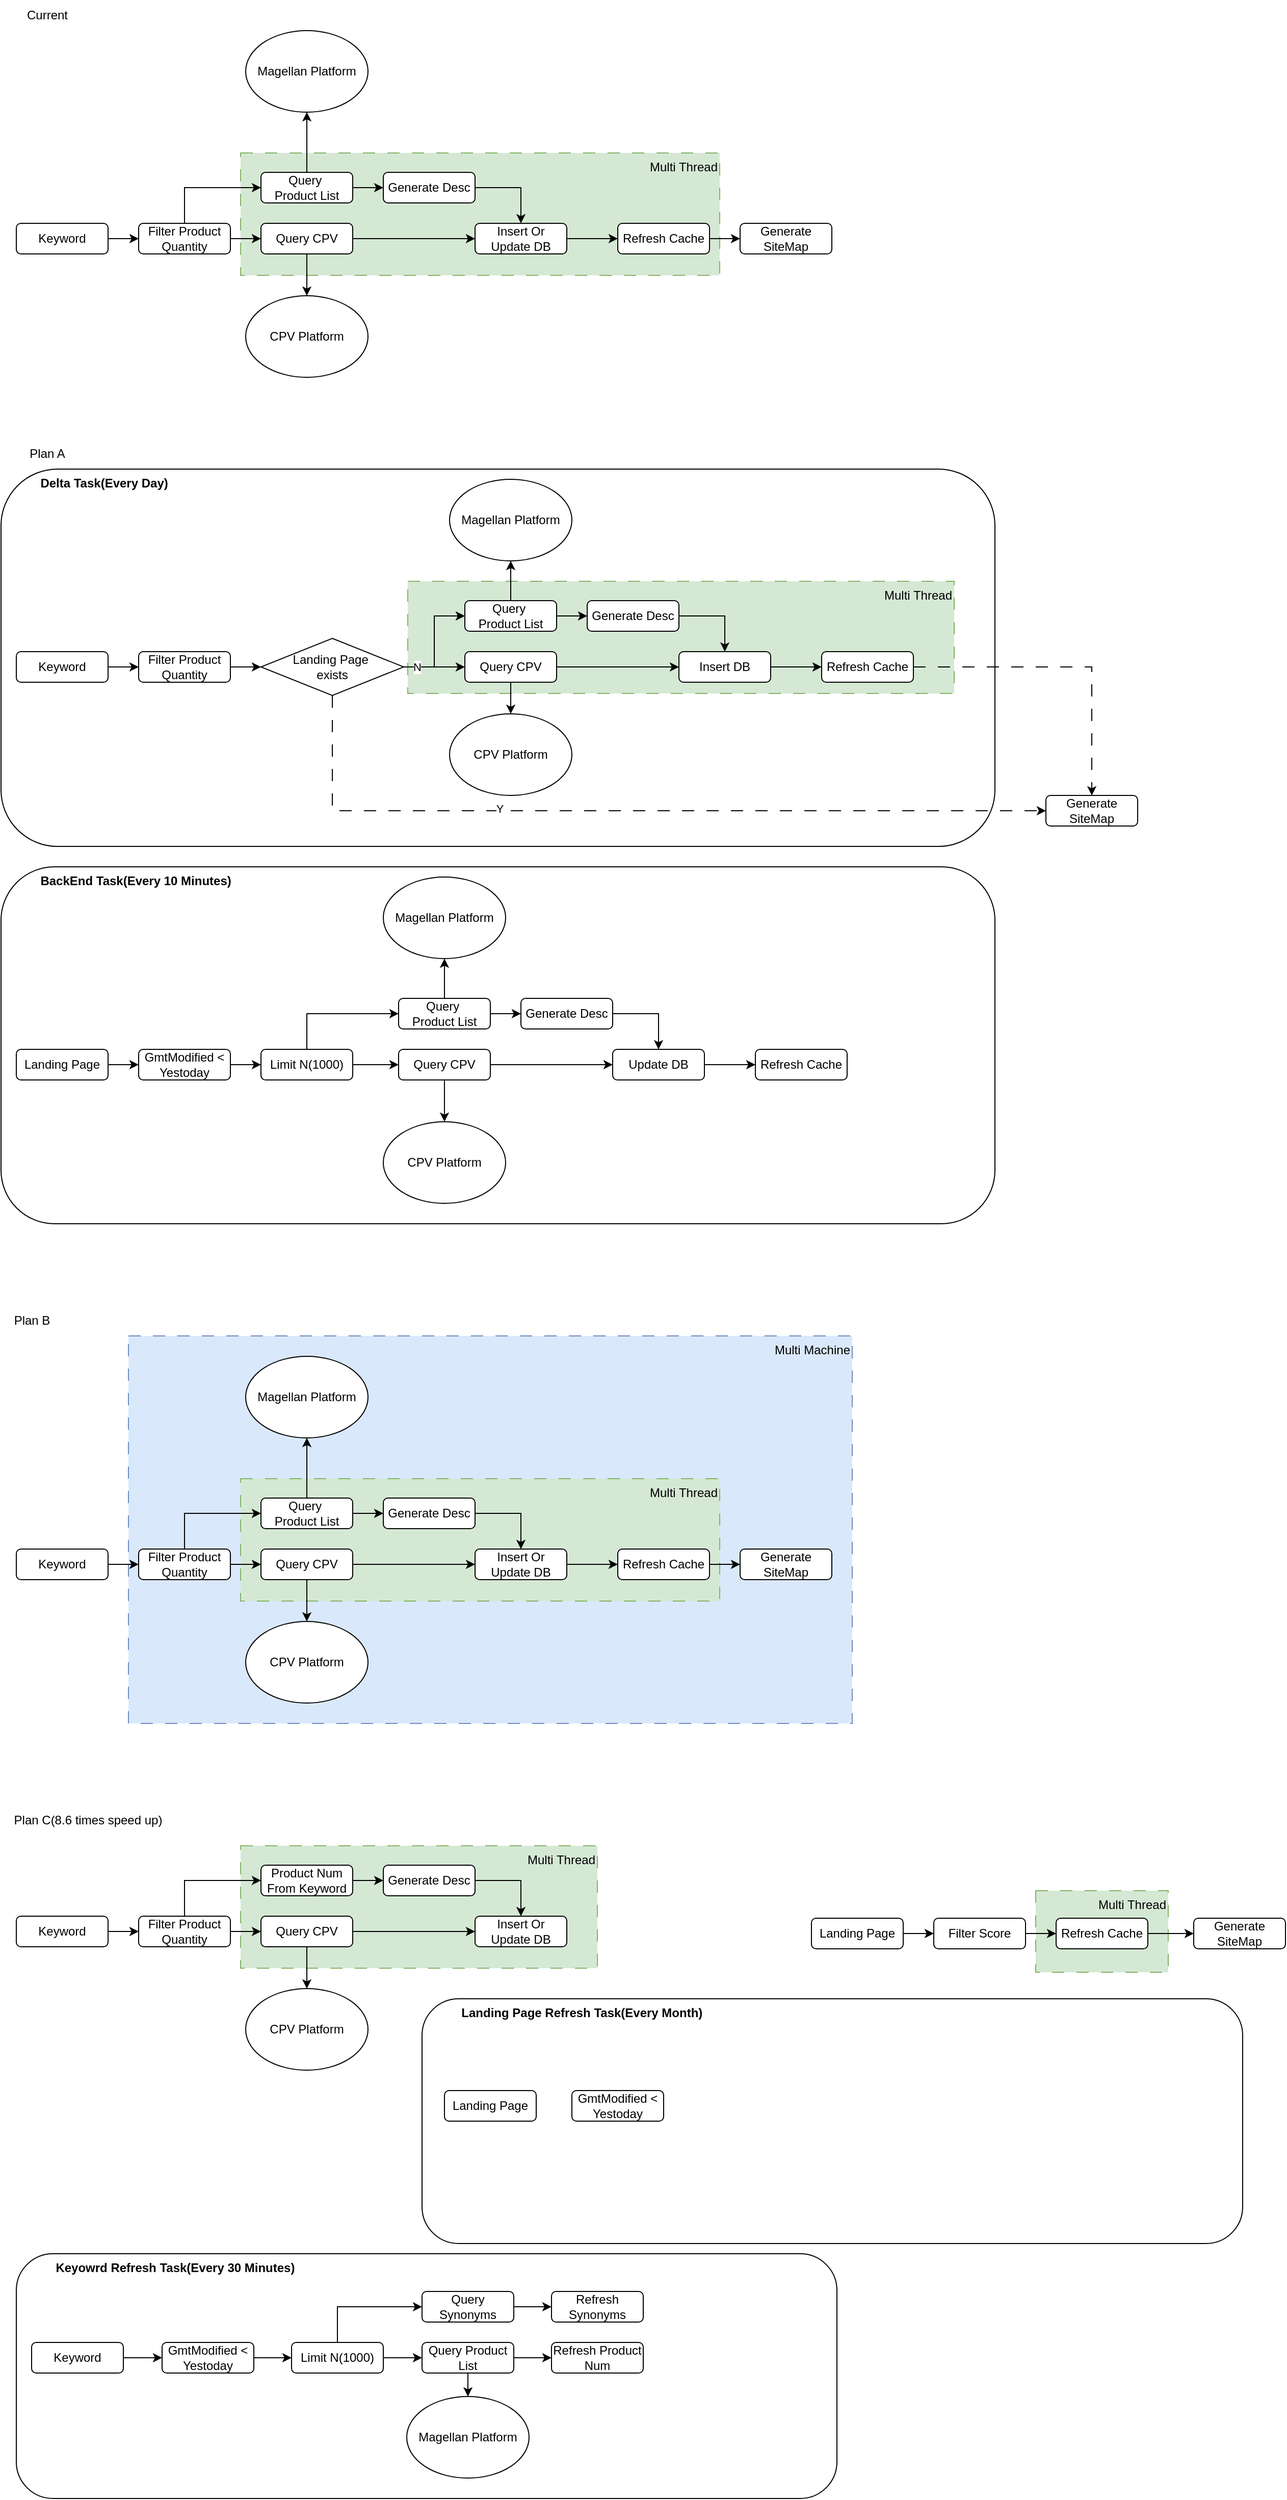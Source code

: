 <mxfile version="24.5.4" type="github">
  <diagram name="第 1 页" id="h08WxK1OJK9P_dThIWVY">
    <mxGraphModel dx="1434" dy="673" grid="1" gridSize="10" guides="1" tooltips="1" connect="1" arrows="1" fold="1" page="1" pageScale="1" pageWidth="827" pageHeight="1169" math="0" shadow="0">
      <root>
        <mxCell id="0" />
        <mxCell id="1" parent="0" />
        <mxCell id="t5pAclPm31vLE0hlIJu8-14" value="Multi Thread" style="rounded=0;whiteSpace=wrap;html=1;align=right;verticalAlign=top;fillColor=#d5e8d4;strokeColor=#82b366;dashed=1;dashPattern=12 12;" vertex="1" parent="1">
          <mxGeometry x="1030" y="1874" width="130" height="80" as="geometry" />
        </mxCell>
        <mxCell id="ro4CoCY4aHWzKfQ1wyQY-32" value="&amp;nbsp; &amp;nbsp; &amp;nbsp; &amp;nbsp; &amp;nbsp; &amp;nbsp;&lt;b&gt;Keyowrd Refresh Task(Every 30 Minutes)&lt;/b&gt;" style="rounded=1;whiteSpace=wrap;html=1;align=left;verticalAlign=top;" parent="1" vertex="1">
          <mxGeometry x="30" y="2230" width="805" height="240" as="geometry" />
        </mxCell>
        <mxCell id="wpOWByaT0sS5YUf1Cxvb-101" value="Multi Machine" style="rounded=0;whiteSpace=wrap;html=1;fillColor=#dae8fc;strokeColor=#6c8ebf;dashed=1;dashPattern=12 12;align=right;verticalAlign=top;" parent="1" vertex="1">
          <mxGeometry x="140" y="1330" width="710" height="380" as="geometry" />
        </mxCell>
        <mxCell id="wpOWByaT0sS5YUf1Cxvb-43" value="&amp;nbsp; &amp;nbsp; &amp;nbsp; &amp;nbsp; &amp;nbsp; &amp;nbsp;&lt;b&gt;Delta Task(Every Day)&lt;/b&gt;" style="rounded=1;whiteSpace=wrap;html=1;align=left;verticalAlign=top;" parent="1" vertex="1">
          <mxGeometry x="15" y="480" width="975" height="370" as="geometry" />
        </mxCell>
        <mxCell id="wpOWByaT0sS5YUf1Cxvb-10" value="Multi Thread" style="rounded=0;whiteSpace=wrap;html=1;align=right;verticalAlign=top;fillColor=#d5e8d4;strokeColor=#82b366;dashed=1;dashPattern=12 12;" parent="1" vertex="1">
          <mxGeometry x="250" y="170" width="470" height="120" as="geometry" />
        </mxCell>
        <mxCell id="EFIGJ6aBogPd2Uy-ziXT-7" style="edgeStyle=orthogonalEdgeStyle;rounded=0;orthogonalLoop=1;jettySize=auto;html=1;exitX=1;exitY=0.5;exitDx=0;exitDy=0;entryX=0;entryY=0.5;entryDx=0;entryDy=0;" parent="1" source="EFIGJ6aBogPd2Uy-ziXT-8" target="EFIGJ6aBogPd2Uy-ziXT-13" edge="1">
          <mxGeometry relative="1" as="geometry" />
        </mxCell>
        <mxCell id="EFIGJ6aBogPd2Uy-ziXT-8" value="Keyword" style="rounded=1;whiteSpace=wrap;html=1;" parent="1" vertex="1">
          <mxGeometry x="30" y="239" width="90" height="30" as="geometry" />
        </mxCell>
        <mxCell id="EFIGJ6aBogPd2Uy-ziXT-10" style="edgeStyle=orthogonalEdgeStyle;rounded=0;orthogonalLoop=1;jettySize=auto;html=1;exitX=1;exitY=0.5;exitDx=0;exitDy=0;entryX=0;entryY=0.5;entryDx=0;entryDy=0;" parent="1" source="EFIGJ6aBogPd2Uy-ziXT-13" target="EFIGJ6aBogPd2Uy-ziXT-17" edge="1">
          <mxGeometry relative="1" as="geometry" />
        </mxCell>
        <mxCell id="wpOWByaT0sS5YUf1Cxvb-4" style="edgeStyle=orthogonalEdgeStyle;rounded=0;orthogonalLoop=1;jettySize=auto;html=1;exitX=0.5;exitY=0;exitDx=0;exitDy=0;entryX=0;entryY=0.5;entryDx=0;entryDy=0;" parent="1" source="EFIGJ6aBogPd2Uy-ziXT-13" target="wpOWByaT0sS5YUf1Cxvb-1" edge="1">
          <mxGeometry relative="1" as="geometry" />
        </mxCell>
        <mxCell id="EFIGJ6aBogPd2Uy-ziXT-13" value="Filter Product Quantity" style="rounded=1;whiteSpace=wrap;html=1;" parent="1" vertex="1">
          <mxGeometry x="150" y="239" width="90" height="30" as="geometry" />
        </mxCell>
        <mxCell id="EFIGJ6aBogPd2Uy-ziXT-16" style="edgeStyle=orthogonalEdgeStyle;rounded=0;orthogonalLoop=1;jettySize=auto;html=1;exitX=1;exitY=0.5;exitDx=0;exitDy=0;entryX=0;entryY=0.5;entryDx=0;entryDy=0;" parent="1" source="EFIGJ6aBogPd2Uy-ziXT-17" target="EFIGJ6aBogPd2Uy-ziXT-21" edge="1">
          <mxGeometry relative="1" as="geometry" />
        </mxCell>
        <mxCell id="wpOWByaT0sS5YUf1Cxvb-7" style="edgeStyle=orthogonalEdgeStyle;rounded=0;orthogonalLoop=1;jettySize=auto;html=1;exitX=0.5;exitY=1;exitDx=0;exitDy=0;entryX=0.5;entryY=0;entryDx=0;entryDy=0;" parent="1" source="EFIGJ6aBogPd2Uy-ziXT-17" target="wpOWByaT0sS5YUf1Cxvb-3" edge="1">
          <mxGeometry relative="1" as="geometry" />
        </mxCell>
        <mxCell id="EFIGJ6aBogPd2Uy-ziXT-17" value="Query CPV" style="rounded=1;whiteSpace=wrap;html=1;" parent="1" vertex="1">
          <mxGeometry x="270" y="239" width="90" height="30" as="geometry" />
        </mxCell>
        <mxCell id="EFIGJ6aBogPd2Uy-ziXT-18" style="edgeStyle=orthogonalEdgeStyle;rounded=0;orthogonalLoop=1;jettySize=auto;html=1;exitX=1;exitY=0.5;exitDx=0;exitDy=0;entryX=0.5;entryY=0;entryDx=0;entryDy=0;" parent="1" source="EFIGJ6aBogPd2Uy-ziXT-19" target="EFIGJ6aBogPd2Uy-ziXT-21" edge="1">
          <mxGeometry relative="1" as="geometry" />
        </mxCell>
        <mxCell id="EFIGJ6aBogPd2Uy-ziXT-19" value="Generate Desc" style="rounded=1;whiteSpace=wrap;html=1;" parent="1" vertex="1">
          <mxGeometry x="390" y="189" width="90" height="30" as="geometry" />
        </mxCell>
        <mxCell id="EFIGJ6aBogPd2Uy-ziXT-20" style="edgeStyle=orthogonalEdgeStyle;rounded=0;orthogonalLoop=1;jettySize=auto;html=1;exitX=1;exitY=0.5;exitDx=0;exitDy=0;entryX=0;entryY=0.5;entryDx=0;entryDy=0;" parent="1" source="EFIGJ6aBogPd2Uy-ziXT-21" target="EFIGJ6aBogPd2Uy-ziXT-22" edge="1">
          <mxGeometry relative="1" as="geometry" />
        </mxCell>
        <mxCell id="EFIGJ6aBogPd2Uy-ziXT-21" value="Insert Or Update DB" style="rounded=1;whiteSpace=wrap;html=1;" parent="1" vertex="1">
          <mxGeometry x="480" y="239" width="90" height="30" as="geometry" />
        </mxCell>
        <mxCell id="wpOWByaT0sS5YUf1Cxvb-78" style="edgeStyle=orthogonalEdgeStyle;rounded=0;orthogonalLoop=1;jettySize=auto;html=1;exitX=1;exitY=0.5;exitDx=0;exitDy=0;entryX=0;entryY=0.5;entryDx=0;entryDy=0;" parent="1" source="EFIGJ6aBogPd2Uy-ziXT-22" target="wpOWByaT0sS5YUf1Cxvb-77" edge="1">
          <mxGeometry relative="1" as="geometry" />
        </mxCell>
        <mxCell id="EFIGJ6aBogPd2Uy-ziXT-22" value="Refresh Cache" style="rounded=1;whiteSpace=wrap;html=1;" parent="1" vertex="1">
          <mxGeometry x="620" y="239" width="90" height="30" as="geometry" />
        </mxCell>
        <mxCell id="wpOWByaT0sS5YUf1Cxvb-5" style="edgeStyle=orthogonalEdgeStyle;rounded=0;orthogonalLoop=1;jettySize=auto;html=1;exitX=1;exitY=0.5;exitDx=0;exitDy=0;entryX=0;entryY=0.5;entryDx=0;entryDy=0;" parent="1" source="wpOWByaT0sS5YUf1Cxvb-1" target="EFIGJ6aBogPd2Uy-ziXT-19" edge="1">
          <mxGeometry relative="1" as="geometry" />
        </mxCell>
        <mxCell id="wpOWByaT0sS5YUf1Cxvb-6" style="edgeStyle=orthogonalEdgeStyle;rounded=0;orthogonalLoop=1;jettySize=auto;html=1;exitX=0.5;exitY=0;exitDx=0;exitDy=0;entryX=0.5;entryY=1;entryDx=0;entryDy=0;" parent="1" source="wpOWByaT0sS5YUf1Cxvb-1" target="wpOWByaT0sS5YUf1Cxvb-2" edge="1">
          <mxGeometry relative="1" as="geometry" />
        </mxCell>
        <mxCell id="wpOWByaT0sS5YUf1Cxvb-1" value="Query&amp;nbsp;&lt;div&gt;Product List&lt;/div&gt;" style="rounded=1;whiteSpace=wrap;html=1;" parent="1" vertex="1">
          <mxGeometry x="270" y="189" width="90" height="30" as="geometry" />
        </mxCell>
        <mxCell id="wpOWByaT0sS5YUf1Cxvb-2" value="Magellan Platform" style="ellipse;whiteSpace=wrap;html=1;" parent="1" vertex="1">
          <mxGeometry x="255" y="50" width="120" height="80" as="geometry" />
        </mxCell>
        <mxCell id="wpOWByaT0sS5YUf1Cxvb-3" value="CPV Platform" style="ellipse;whiteSpace=wrap;html=1;" parent="1" vertex="1">
          <mxGeometry x="255" y="310" width="120" height="80" as="geometry" />
        </mxCell>
        <mxCell id="wpOWByaT0sS5YUf1Cxvb-11" value="Multi Thread" style="rounded=0;whiteSpace=wrap;html=1;align=right;verticalAlign=top;fillColor=#d5e8d4;strokeColor=#82b366;dashed=1;dashPattern=12 12;" parent="1" vertex="1">
          <mxGeometry x="414" y="590" width="536" height="110" as="geometry" />
        </mxCell>
        <mxCell id="wpOWByaT0sS5YUf1Cxvb-12" style="edgeStyle=orthogonalEdgeStyle;rounded=0;orthogonalLoop=1;jettySize=auto;html=1;exitX=1;exitY=0.5;exitDx=0;exitDy=0;entryX=0;entryY=0.5;entryDx=0;entryDy=0;" parent="1" source="wpOWByaT0sS5YUf1Cxvb-13" target="wpOWByaT0sS5YUf1Cxvb-16" edge="1">
          <mxGeometry relative="1" as="geometry" />
        </mxCell>
        <mxCell id="wpOWByaT0sS5YUf1Cxvb-13" value="Keyword" style="rounded=1;whiteSpace=wrap;html=1;" parent="1" vertex="1">
          <mxGeometry x="30" y="659" width="90" height="30" as="geometry" />
        </mxCell>
        <mxCell id="wpOWByaT0sS5YUf1Cxvb-33" style="edgeStyle=orthogonalEdgeStyle;rounded=0;orthogonalLoop=1;jettySize=auto;html=1;exitX=1;exitY=0.5;exitDx=0;exitDy=0;entryX=0;entryY=0.5;entryDx=0;entryDy=0;" parent="1" source="wpOWByaT0sS5YUf1Cxvb-16" target="wpOWByaT0sS5YUf1Cxvb-32" edge="1">
          <mxGeometry relative="1" as="geometry" />
        </mxCell>
        <mxCell id="wpOWByaT0sS5YUf1Cxvb-16" value="Filter Product Quantity" style="rounded=1;whiteSpace=wrap;html=1;" parent="1" vertex="1">
          <mxGeometry x="150" y="659" width="90" height="30" as="geometry" />
        </mxCell>
        <mxCell id="wpOWByaT0sS5YUf1Cxvb-17" style="edgeStyle=orthogonalEdgeStyle;rounded=0;orthogonalLoop=1;jettySize=auto;html=1;exitX=1;exitY=0.5;exitDx=0;exitDy=0;entryX=0;entryY=0.5;entryDx=0;entryDy=0;" parent="1" source="wpOWByaT0sS5YUf1Cxvb-19" target="wpOWByaT0sS5YUf1Cxvb-23" edge="1">
          <mxGeometry relative="1" as="geometry" />
        </mxCell>
        <mxCell id="wpOWByaT0sS5YUf1Cxvb-41" style="edgeStyle=orthogonalEdgeStyle;rounded=0;orthogonalLoop=1;jettySize=auto;html=1;exitX=0.5;exitY=1;exitDx=0;exitDy=0;entryX=0.5;entryY=0;entryDx=0;entryDy=0;" parent="1" source="wpOWByaT0sS5YUf1Cxvb-19" target="wpOWByaT0sS5YUf1Cxvb-29" edge="1">
          <mxGeometry relative="1" as="geometry" />
        </mxCell>
        <mxCell id="wpOWByaT0sS5YUf1Cxvb-19" value="Query CPV" style="rounded=1;whiteSpace=wrap;html=1;" parent="1" vertex="1">
          <mxGeometry x="470" y="659" width="90" height="30" as="geometry" />
        </mxCell>
        <mxCell id="wpOWByaT0sS5YUf1Cxvb-20" style="edgeStyle=orthogonalEdgeStyle;rounded=0;orthogonalLoop=1;jettySize=auto;html=1;exitX=1;exitY=0.5;exitDx=0;exitDy=0;entryX=0.5;entryY=0;entryDx=0;entryDy=0;" parent="1" source="wpOWByaT0sS5YUf1Cxvb-21" target="wpOWByaT0sS5YUf1Cxvb-23" edge="1">
          <mxGeometry relative="1" as="geometry" />
        </mxCell>
        <mxCell id="wpOWByaT0sS5YUf1Cxvb-21" value="Generate Desc" style="rounded=1;whiteSpace=wrap;html=1;" parent="1" vertex="1">
          <mxGeometry x="590" y="609" width="90" height="30" as="geometry" />
        </mxCell>
        <mxCell id="wpOWByaT0sS5YUf1Cxvb-22" style="edgeStyle=orthogonalEdgeStyle;rounded=0;orthogonalLoop=1;jettySize=auto;html=1;exitX=1;exitY=0.5;exitDx=0;exitDy=0;entryX=0;entryY=0.5;entryDx=0;entryDy=0;" parent="1" source="wpOWByaT0sS5YUf1Cxvb-23" target="wpOWByaT0sS5YUf1Cxvb-24" edge="1">
          <mxGeometry relative="1" as="geometry" />
        </mxCell>
        <mxCell id="wpOWByaT0sS5YUf1Cxvb-23" value="Insert DB" style="rounded=1;whiteSpace=wrap;html=1;" parent="1" vertex="1">
          <mxGeometry x="680" y="659" width="90" height="30" as="geometry" />
        </mxCell>
        <mxCell id="rWTe-UbAtPyR_N0cMhuv-1" style="edgeStyle=orthogonalEdgeStyle;rounded=0;orthogonalLoop=1;jettySize=auto;html=1;exitX=1;exitY=0.5;exitDx=0;exitDy=0;entryX=0.5;entryY=0;entryDx=0;entryDy=0;dashed=1;dashPattern=12 12;" parent="1" source="wpOWByaT0sS5YUf1Cxvb-24" target="wpOWByaT0sS5YUf1Cxvb-74" edge="1">
          <mxGeometry relative="1" as="geometry" />
        </mxCell>
        <mxCell id="wpOWByaT0sS5YUf1Cxvb-24" value="Refresh Cache" style="rounded=1;whiteSpace=wrap;html=1;" parent="1" vertex="1">
          <mxGeometry x="820" y="659" width="90" height="30" as="geometry" />
        </mxCell>
        <mxCell id="wpOWByaT0sS5YUf1Cxvb-25" style="edgeStyle=orthogonalEdgeStyle;rounded=0;orthogonalLoop=1;jettySize=auto;html=1;exitX=1;exitY=0.5;exitDx=0;exitDy=0;entryX=0;entryY=0.5;entryDx=0;entryDy=0;" parent="1" source="wpOWByaT0sS5YUf1Cxvb-27" target="wpOWByaT0sS5YUf1Cxvb-21" edge="1">
          <mxGeometry relative="1" as="geometry" />
        </mxCell>
        <mxCell id="wpOWByaT0sS5YUf1Cxvb-40" style="edgeStyle=orthogonalEdgeStyle;rounded=0;orthogonalLoop=1;jettySize=auto;html=1;exitX=0.5;exitY=0;exitDx=0;exitDy=0;entryX=0.5;entryY=1;entryDx=0;entryDy=0;" parent="1" source="wpOWByaT0sS5YUf1Cxvb-27" target="wpOWByaT0sS5YUf1Cxvb-28" edge="1">
          <mxGeometry relative="1" as="geometry" />
        </mxCell>
        <mxCell id="wpOWByaT0sS5YUf1Cxvb-27" value="Query&amp;nbsp;&lt;div&gt;Product List&lt;/div&gt;" style="rounded=1;whiteSpace=wrap;html=1;" parent="1" vertex="1">
          <mxGeometry x="470" y="609" width="90" height="30" as="geometry" />
        </mxCell>
        <mxCell id="wpOWByaT0sS5YUf1Cxvb-28" value="Magellan Platform" style="ellipse;whiteSpace=wrap;html=1;" parent="1" vertex="1">
          <mxGeometry x="455" y="490" width="120" height="80" as="geometry" />
        </mxCell>
        <mxCell id="wpOWByaT0sS5YUf1Cxvb-29" value="CPV Platform" style="ellipse;whiteSpace=wrap;html=1;" parent="1" vertex="1">
          <mxGeometry x="455" y="720" width="120" height="80" as="geometry" />
        </mxCell>
        <mxCell id="wpOWByaT0sS5YUf1Cxvb-30" value="Plan A" style="text;html=1;align=center;verticalAlign=middle;resizable=0;points=[];autosize=1;strokeColor=none;fillColor=none;" parent="1" vertex="1">
          <mxGeometry x="30" y="450" width="60" height="30" as="geometry" />
        </mxCell>
        <mxCell id="wpOWByaT0sS5YUf1Cxvb-34" style="edgeStyle=orthogonalEdgeStyle;rounded=0;orthogonalLoop=1;jettySize=auto;html=1;exitX=1;exitY=0.5;exitDx=0;exitDy=0;entryX=0;entryY=0.5;entryDx=0;entryDy=0;" parent="1" source="wpOWByaT0sS5YUf1Cxvb-32" target="wpOWByaT0sS5YUf1Cxvb-19" edge="1">
          <mxGeometry relative="1" as="geometry" />
        </mxCell>
        <mxCell id="wpOWByaT0sS5YUf1Cxvb-35" style="edgeStyle=orthogonalEdgeStyle;rounded=0;orthogonalLoop=1;jettySize=auto;html=1;exitX=1;exitY=0.5;exitDx=0;exitDy=0;entryX=0;entryY=0.5;entryDx=0;entryDy=0;" parent="1" source="wpOWByaT0sS5YUf1Cxvb-32" target="wpOWByaT0sS5YUf1Cxvb-27" edge="1">
          <mxGeometry relative="1" as="geometry" />
        </mxCell>
        <mxCell id="wpOWByaT0sS5YUf1Cxvb-39" value="N" style="edgeLabel;html=1;align=center;verticalAlign=middle;resizable=0;points=[];" parent="wpOWByaT0sS5YUf1Cxvb-35" vertex="1" connectable="0">
          <mxGeometry x="-0.773" y="1" relative="1" as="geometry">
            <mxPoint y="1" as="offset" />
          </mxGeometry>
        </mxCell>
        <mxCell id="wpOWByaT0sS5YUf1Cxvb-76" style="edgeStyle=orthogonalEdgeStyle;rounded=0;orthogonalLoop=1;jettySize=auto;html=1;exitX=0.5;exitY=1;exitDx=0;exitDy=0;entryX=0;entryY=0.5;entryDx=0;entryDy=0;dashed=1;dashPattern=12 12;" parent="1" source="wpOWByaT0sS5YUf1Cxvb-32" target="wpOWByaT0sS5YUf1Cxvb-74" edge="1">
          <mxGeometry relative="1" as="geometry" />
        </mxCell>
        <mxCell id="wpOWByaT0sS5YUf1Cxvb-106" value="Y" style="edgeLabel;html=1;align=center;verticalAlign=middle;resizable=0;points=[];" parent="wpOWByaT0sS5YUf1Cxvb-76" vertex="1" connectable="0">
          <mxGeometry x="-0.319" y="2" relative="1" as="geometry">
            <mxPoint as="offset" />
          </mxGeometry>
        </mxCell>
        <mxCell id="wpOWByaT0sS5YUf1Cxvb-32" value="Landing Page&amp;nbsp;&lt;div&gt;exists&lt;/div&gt;" style="rhombus;whiteSpace=wrap;html=1;" parent="1" vertex="1">
          <mxGeometry x="270" y="646" width="140" height="56" as="geometry" />
        </mxCell>
        <mxCell id="wpOWByaT0sS5YUf1Cxvb-42" value="Current" style="text;html=1;align=center;verticalAlign=middle;resizable=0;points=[];autosize=1;strokeColor=none;fillColor=none;" parent="1" vertex="1">
          <mxGeometry x="30" y="20" width="60" height="30" as="geometry" />
        </mxCell>
        <mxCell id="wpOWByaT0sS5YUf1Cxvb-44" value="&amp;nbsp; &amp;nbsp; &amp;nbsp; &amp;nbsp; &amp;nbsp; &amp;nbsp;&lt;b&gt;BackEnd Task(Every 10 Minutes)&lt;/b&gt;" style="rounded=1;whiteSpace=wrap;html=1;align=left;verticalAlign=top;" parent="1" vertex="1">
          <mxGeometry x="15" y="870" width="975" height="350" as="geometry" />
        </mxCell>
        <mxCell id="wpOWByaT0sS5YUf1Cxvb-46" style="edgeStyle=orthogonalEdgeStyle;rounded=0;orthogonalLoop=1;jettySize=auto;html=1;exitX=1;exitY=0.5;exitDx=0;exitDy=0;entryX=0;entryY=0.5;entryDx=0;entryDy=0;" parent="1" source="wpOWByaT0sS5YUf1Cxvb-47" edge="1">
          <mxGeometry relative="1" as="geometry">
            <mxPoint x="150" y="1064" as="targetPoint" />
          </mxGeometry>
        </mxCell>
        <mxCell id="wpOWByaT0sS5YUf1Cxvb-47" value="Landing Page" style="rounded=1;whiteSpace=wrap;html=1;" parent="1" vertex="1">
          <mxGeometry x="30" y="1049" width="90" height="30" as="geometry" />
        </mxCell>
        <mxCell id="wpOWByaT0sS5YUf1Cxvb-50" style="edgeStyle=orthogonalEdgeStyle;rounded=0;orthogonalLoop=1;jettySize=auto;html=1;exitX=1;exitY=0.5;exitDx=0;exitDy=0;entryX=0;entryY=0.5;entryDx=0;entryDy=0;" parent="1" source="wpOWByaT0sS5YUf1Cxvb-52" target="wpOWByaT0sS5YUf1Cxvb-56" edge="1">
          <mxGeometry relative="1" as="geometry" />
        </mxCell>
        <mxCell id="wpOWByaT0sS5YUf1Cxvb-51" style="edgeStyle=orthogonalEdgeStyle;rounded=0;orthogonalLoop=1;jettySize=auto;html=1;exitX=0.5;exitY=1;exitDx=0;exitDy=0;entryX=0.5;entryY=0;entryDx=0;entryDy=0;" parent="1" source="wpOWByaT0sS5YUf1Cxvb-52" target="wpOWByaT0sS5YUf1Cxvb-62" edge="1">
          <mxGeometry relative="1" as="geometry" />
        </mxCell>
        <mxCell id="wpOWByaT0sS5YUf1Cxvb-52" value="Query CPV" style="rounded=1;whiteSpace=wrap;html=1;" parent="1" vertex="1">
          <mxGeometry x="405" y="1049" width="90" height="30" as="geometry" />
        </mxCell>
        <mxCell id="wpOWByaT0sS5YUf1Cxvb-53" style="edgeStyle=orthogonalEdgeStyle;rounded=0;orthogonalLoop=1;jettySize=auto;html=1;exitX=1;exitY=0.5;exitDx=0;exitDy=0;entryX=0.5;entryY=0;entryDx=0;entryDy=0;" parent="1" source="wpOWByaT0sS5YUf1Cxvb-54" target="wpOWByaT0sS5YUf1Cxvb-56" edge="1">
          <mxGeometry relative="1" as="geometry" />
        </mxCell>
        <mxCell id="wpOWByaT0sS5YUf1Cxvb-54" value="Generate Desc" style="rounded=1;whiteSpace=wrap;html=1;" parent="1" vertex="1">
          <mxGeometry x="525" y="999" width="90" height="30" as="geometry" />
        </mxCell>
        <mxCell id="wpOWByaT0sS5YUf1Cxvb-55" style="edgeStyle=orthogonalEdgeStyle;rounded=0;orthogonalLoop=1;jettySize=auto;html=1;exitX=1;exitY=0.5;exitDx=0;exitDy=0;entryX=0;entryY=0.5;entryDx=0;entryDy=0;" parent="1" source="wpOWByaT0sS5YUf1Cxvb-56" target="wpOWByaT0sS5YUf1Cxvb-57" edge="1">
          <mxGeometry relative="1" as="geometry" />
        </mxCell>
        <mxCell id="wpOWByaT0sS5YUf1Cxvb-56" value="Update DB" style="rounded=1;whiteSpace=wrap;html=1;" parent="1" vertex="1">
          <mxGeometry x="615" y="1049" width="90" height="30" as="geometry" />
        </mxCell>
        <mxCell id="wpOWByaT0sS5YUf1Cxvb-57" value="Refresh Cache" style="rounded=1;whiteSpace=wrap;html=1;" parent="1" vertex="1">
          <mxGeometry x="755" y="1049" width="90" height="30" as="geometry" />
        </mxCell>
        <mxCell id="wpOWByaT0sS5YUf1Cxvb-58" style="edgeStyle=orthogonalEdgeStyle;rounded=0;orthogonalLoop=1;jettySize=auto;html=1;exitX=1;exitY=0.5;exitDx=0;exitDy=0;entryX=0;entryY=0.5;entryDx=0;entryDy=0;" parent="1" source="wpOWByaT0sS5YUf1Cxvb-60" target="wpOWByaT0sS5YUf1Cxvb-54" edge="1">
          <mxGeometry relative="1" as="geometry" />
        </mxCell>
        <mxCell id="wpOWByaT0sS5YUf1Cxvb-59" style="edgeStyle=orthogonalEdgeStyle;rounded=0;orthogonalLoop=1;jettySize=auto;html=1;exitX=0.5;exitY=0;exitDx=0;exitDy=0;entryX=0.5;entryY=1;entryDx=0;entryDy=0;" parent="1" source="wpOWByaT0sS5YUf1Cxvb-60" target="wpOWByaT0sS5YUf1Cxvb-61" edge="1">
          <mxGeometry relative="1" as="geometry" />
        </mxCell>
        <mxCell id="wpOWByaT0sS5YUf1Cxvb-60" value="Query&amp;nbsp;&lt;div&gt;Product List&lt;/div&gt;" style="rounded=1;whiteSpace=wrap;html=1;" parent="1" vertex="1">
          <mxGeometry x="405" y="999" width="90" height="30" as="geometry" />
        </mxCell>
        <mxCell id="wpOWByaT0sS5YUf1Cxvb-61" value="Magellan Platform" style="ellipse;whiteSpace=wrap;html=1;" parent="1" vertex="1">
          <mxGeometry x="390" y="880" width="120" height="80" as="geometry" />
        </mxCell>
        <mxCell id="wpOWByaT0sS5YUf1Cxvb-62" value="CPV Platform" style="ellipse;whiteSpace=wrap;html=1;" parent="1" vertex="1">
          <mxGeometry x="390" y="1120" width="120" height="80" as="geometry" />
        </mxCell>
        <mxCell id="wpOWByaT0sS5YUf1Cxvb-64" style="edgeStyle=orthogonalEdgeStyle;rounded=0;orthogonalLoop=1;jettySize=auto;html=1;exitX=0.5;exitY=0;exitDx=0;exitDy=0;entryX=0;entryY=0.5;entryDx=0;entryDy=0;" parent="1" source="wpOWByaT0sS5YUf1Cxvb-71" target="wpOWByaT0sS5YUf1Cxvb-60" edge="1">
          <mxGeometry relative="1" as="geometry">
            <mxPoint x="410" y="1064" as="sourcePoint" />
          </mxGeometry>
        </mxCell>
        <mxCell id="wpOWByaT0sS5YUf1Cxvb-72" style="edgeStyle=orthogonalEdgeStyle;rounded=0;orthogonalLoop=1;jettySize=auto;html=1;exitX=1;exitY=0.5;exitDx=0;exitDy=0;entryX=0;entryY=0.5;entryDx=0;entryDy=0;" parent="1" source="wpOWByaT0sS5YUf1Cxvb-70" target="wpOWByaT0sS5YUf1Cxvb-71" edge="1">
          <mxGeometry relative="1" as="geometry" />
        </mxCell>
        <mxCell id="wpOWByaT0sS5YUf1Cxvb-70" value="GmtModified &amp;lt; Yestoday" style="rounded=1;whiteSpace=wrap;html=1;" parent="1" vertex="1">
          <mxGeometry x="150" y="1049" width="90" height="30" as="geometry" />
        </mxCell>
        <mxCell id="ro4CoCY4aHWzKfQ1wyQY-33" style="edgeStyle=orthogonalEdgeStyle;rounded=0;orthogonalLoop=1;jettySize=auto;html=1;exitX=1;exitY=0.5;exitDx=0;exitDy=0;entryX=0;entryY=0.5;entryDx=0;entryDy=0;" parent="1" source="wpOWByaT0sS5YUf1Cxvb-71" target="wpOWByaT0sS5YUf1Cxvb-52" edge="1">
          <mxGeometry relative="1" as="geometry" />
        </mxCell>
        <mxCell id="wpOWByaT0sS5YUf1Cxvb-71" value="Limit N(1000)" style="rounded=1;whiteSpace=wrap;html=1;" parent="1" vertex="1">
          <mxGeometry x="270" y="1049" width="90" height="30" as="geometry" />
        </mxCell>
        <mxCell id="wpOWByaT0sS5YUf1Cxvb-74" value="Generate SiteMap" style="rounded=1;whiteSpace=wrap;html=1;" parent="1" vertex="1">
          <mxGeometry x="1040" y="800" width="90" height="30" as="geometry" />
        </mxCell>
        <mxCell id="wpOWByaT0sS5YUf1Cxvb-77" value="Generate SiteMap" style="rounded=1;whiteSpace=wrap;html=1;" parent="1" vertex="1">
          <mxGeometry x="740" y="239" width="90" height="30" as="geometry" />
        </mxCell>
        <mxCell id="wpOWByaT0sS5YUf1Cxvb-79" value="Plan B" style="text;html=1;align=center;verticalAlign=middle;resizable=0;points=[];autosize=1;strokeColor=none;fillColor=none;" parent="1" vertex="1">
          <mxGeometry x="15" y="1300" width="60" height="30" as="geometry" />
        </mxCell>
        <mxCell id="wpOWByaT0sS5YUf1Cxvb-80" value="Multi Thread" style="rounded=0;whiteSpace=wrap;html=1;align=right;verticalAlign=top;fillColor=#d5e8d4;strokeColor=#82b366;dashed=1;dashPattern=12 12;" parent="1" vertex="1">
          <mxGeometry x="250" y="1470" width="470" height="120" as="geometry" />
        </mxCell>
        <mxCell id="wpOWByaT0sS5YUf1Cxvb-81" style="edgeStyle=orthogonalEdgeStyle;rounded=0;orthogonalLoop=1;jettySize=auto;html=1;exitX=1;exitY=0.5;exitDx=0;exitDy=0;entryX=0;entryY=0.5;entryDx=0;entryDy=0;" parent="1" source="wpOWByaT0sS5YUf1Cxvb-82" target="wpOWByaT0sS5YUf1Cxvb-85" edge="1">
          <mxGeometry relative="1" as="geometry" />
        </mxCell>
        <mxCell id="wpOWByaT0sS5YUf1Cxvb-82" value="Keyword" style="rounded=1;whiteSpace=wrap;html=1;" parent="1" vertex="1">
          <mxGeometry x="30" y="1539" width="90" height="30" as="geometry" />
        </mxCell>
        <mxCell id="wpOWByaT0sS5YUf1Cxvb-83" style="edgeStyle=orthogonalEdgeStyle;rounded=0;orthogonalLoop=1;jettySize=auto;html=1;exitX=1;exitY=0.5;exitDx=0;exitDy=0;entryX=0;entryY=0.5;entryDx=0;entryDy=0;" parent="1" source="wpOWByaT0sS5YUf1Cxvb-85" target="wpOWByaT0sS5YUf1Cxvb-88" edge="1">
          <mxGeometry relative="1" as="geometry" />
        </mxCell>
        <mxCell id="wpOWByaT0sS5YUf1Cxvb-84" style="edgeStyle=orthogonalEdgeStyle;rounded=0;orthogonalLoop=1;jettySize=auto;html=1;exitX=0.5;exitY=0;exitDx=0;exitDy=0;entryX=0;entryY=0.5;entryDx=0;entryDy=0;" parent="1" source="wpOWByaT0sS5YUf1Cxvb-85" target="wpOWByaT0sS5YUf1Cxvb-97" edge="1">
          <mxGeometry relative="1" as="geometry" />
        </mxCell>
        <mxCell id="wpOWByaT0sS5YUf1Cxvb-85" value="Filter Product Quantity" style="rounded=1;whiteSpace=wrap;html=1;" parent="1" vertex="1">
          <mxGeometry x="150" y="1539" width="90" height="30" as="geometry" />
        </mxCell>
        <mxCell id="wpOWByaT0sS5YUf1Cxvb-86" style="edgeStyle=orthogonalEdgeStyle;rounded=0;orthogonalLoop=1;jettySize=auto;html=1;exitX=1;exitY=0.5;exitDx=0;exitDy=0;entryX=0;entryY=0.5;entryDx=0;entryDy=0;" parent="1" source="wpOWByaT0sS5YUf1Cxvb-88" target="wpOWByaT0sS5YUf1Cxvb-92" edge="1">
          <mxGeometry relative="1" as="geometry" />
        </mxCell>
        <mxCell id="wpOWByaT0sS5YUf1Cxvb-87" style="edgeStyle=orthogonalEdgeStyle;rounded=0;orthogonalLoop=1;jettySize=auto;html=1;exitX=0.5;exitY=1;exitDx=0;exitDy=0;entryX=0.5;entryY=0;entryDx=0;entryDy=0;" parent="1" source="wpOWByaT0sS5YUf1Cxvb-88" target="wpOWByaT0sS5YUf1Cxvb-99" edge="1">
          <mxGeometry relative="1" as="geometry" />
        </mxCell>
        <mxCell id="wpOWByaT0sS5YUf1Cxvb-88" value="Query CPV" style="rounded=1;whiteSpace=wrap;html=1;" parent="1" vertex="1">
          <mxGeometry x="270" y="1539" width="90" height="30" as="geometry" />
        </mxCell>
        <mxCell id="wpOWByaT0sS5YUf1Cxvb-89" style="edgeStyle=orthogonalEdgeStyle;rounded=0;orthogonalLoop=1;jettySize=auto;html=1;exitX=1;exitY=0.5;exitDx=0;exitDy=0;entryX=0.5;entryY=0;entryDx=0;entryDy=0;" parent="1" source="wpOWByaT0sS5YUf1Cxvb-90" target="wpOWByaT0sS5YUf1Cxvb-92" edge="1">
          <mxGeometry relative="1" as="geometry" />
        </mxCell>
        <mxCell id="wpOWByaT0sS5YUf1Cxvb-90" value="Generate Desc" style="rounded=1;whiteSpace=wrap;html=1;" parent="1" vertex="1">
          <mxGeometry x="390" y="1489" width="90" height="30" as="geometry" />
        </mxCell>
        <mxCell id="wpOWByaT0sS5YUf1Cxvb-91" style="edgeStyle=orthogonalEdgeStyle;rounded=0;orthogonalLoop=1;jettySize=auto;html=1;exitX=1;exitY=0.5;exitDx=0;exitDy=0;entryX=0;entryY=0.5;entryDx=0;entryDy=0;" parent="1" source="wpOWByaT0sS5YUf1Cxvb-92" target="wpOWByaT0sS5YUf1Cxvb-94" edge="1">
          <mxGeometry relative="1" as="geometry" />
        </mxCell>
        <mxCell id="wpOWByaT0sS5YUf1Cxvb-92" value="Insert Or Update DB" style="rounded=1;whiteSpace=wrap;html=1;" parent="1" vertex="1">
          <mxGeometry x="480" y="1539" width="90" height="30" as="geometry" />
        </mxCell>
        <mxCell id="wpOWByaT0sS5YUf1Cxvb-93" style="edgeStyle=orthogonalEdgeStyle;rounded=0;orthogonalLoop=1;jettySize=auto;html=1;exitX=1;exitY=0.5;exitDx=0;exitDy=0;entryX=0;entryY=0.5;entryDx=0;entryDy=0;" parent="1" source="wpOWByaT0sS5YUf1Cxvb-94" target="wpOWByaT0sS5YUf1Cxvb-100" edge="1">
          <mxGeometry relative="1" as="geometry" />
        </mxCell>
        <mxCell id="wpOWByaT0sS5YUf1Cxvb-94" value="Refresh Cache" style="rounded=1;whiteSpace=wrap;html=1;" parent="1" vertex="1">
          <mxGeometry x="620" y="1539" width="90" height="30" as="geometry" />
        </mxCell>
        <mxCell id="wpOWByaT0sS5YUf1Cxvb-95" style="edgeStyle=orthogonalEdgeStyle;rounded=0;orthogonalLoop=1;jettySize=auto;html=1;exitX=1;exitY=0.5;exitDx=0;exitDy=0;entryX=0;entryY=0.5;entryDx=0;entryDy=0;" parent="1" source="wpOWByaT0sS5YUf1Cxvb-97" target="wpOWByaT0sS5YUf1Cxvb-90" edge="1">
          <mxGeometry relative="1" as="geometry" />
        </mxCell>
        <mxCell id="wpOWByaT0sS5YUf1Cxvb-96" style="edgeStyle=orthogonalEdgeStyle;rounded=0;orthogonalLoop=1;jettySize=auto;html=1;exitX=0.5;exitY=0;exitDx=0;exitDy=0;entryX=0.5;entryY=1;entryDx=0;entryDy=0;" parent="1" source="wpOWByaT0sS5YUf1Cxvb-97" target="wpOWByaT0sS5YUf1Cxvb-98" edge="1">
          <mxGeometry relative="1" as="geometry" />
        </mxCell>
        <mxCell id="wpOWByaT0sS5YUf1Cxvb-97" value="Query&amp;nbsp;&lt;div&gt;Product List&lt;/div&gt;" style="rounded=1;whiteSpace=wrap;html=1;" parent="1" vertex="1">
          <mxGeometry x="270" y="1489" width="90" height="30" as="geometry" />
        </mxCell>
        <mxCell id="wpOWByaT0sS5YUf1Cxvb-98" value="Magellan Platform" style="ellipse;whiteSpace=wrap;html=1;" parent="1" vertex="1">
          <mxGeometry x="255" y="1350" width="120" height="80" as="geometry" />
        </mxCell>
        <mxCell id="wpOWByaT0sS5YUf1Cxvb-99" value="CPV Platform" style="ellipse;whiteSpace=wrap;html=1;" parent="1" vertex="1">
          <mxGeometry x="255" y="1610" width="120" height="80" as="geometry" />
        </mxCell>
        <mxCell id="wpOWByaT0sS5YUf1Cxvb-100" value="Generate SiteMap" style="rounded=1;whiteSpace=wrap;html=1;" parent="1" vertex="1">
          <mxGeometry x="740" y="1539" width="90" height="30" as="geometry" />
        </mxCell>
        <mxCell id="ro4CoCY4aHWzKfQ1wyQY-1" value="Plan C(8.6 times speed up)" style="text;html=1;align=center;verticalAlign=middle;resizable=0;points=[];autosize=1;strokeColor=none;fillColor=none;" parent="1" vertex="1">
          <mxGeometry x="15" y="1790" width="170" height="30" as="geometry" />
        </mxCell>
        <mxCell id="ro4CoCY4aHWzKfQ1wyQY-3" value="Multi Thread" style="rounded=0;whiteSpace=wrap;html=1;align=right;verticalAlign=top;fillColor=#d5e8d4;strokeColor=#82b366;dashed=1;dashPattern=12 12;" parent="1" vertex="1">
          <mxGeometry x="250" y="1830" width="350" height="120" as="geometry" />
        </mxCell>
        <mxCell id="ro4CoCY4aHWzKfQ1wyQY-4" style="edgeStyle=orthogonalEdgeStyle;rounded=0;orthogonalLoop=1;jettySize=auto;html=1;exitX=1;exitY=0.5;exitDx=0;exitDy=0;entryX=0;entryY=0.5;entryDx=0;entryDy=0;" parent="1" source="ro4CoCY4aHWzKfQ1wyQY-5" target="ro4CoCY4aHWzKfQ1wyQY-8" edge="1">
          <mxGeometry relative="1" as="geometry" />
        </mxCell>
        <mxCell id="ro4CoCY4aHWzKfQ1wyQY-5" value="Keyword" style="rounded=1;whiteSpace=wrap;html=1;" parent="1" vertex="1">
          <mxGeometry x="30" y="1899" width="90" height="30" as="geometry" />
        </mxCell>
        <mxCell id="ro4CoCY4aHWzKfQ1wyQY-6" style="edgeStyle=orthogonalEdgeStyle;rounded=0;orthogonalLoop=1;jettySize=auto;html=1;exitX=1;exitY=0.5;exitDx=0;exitDy=0;entryX=0;entryY=0.5;entryDx=0;entryDy=0;" parent="1" source="ro4CoCY4aHWzKfQ1wyQY-8" target="ro4CoCY4aHWzKfQ1wyQY-11" edge="1">
          <mxGeometry relative="1" as="geometry" />
        </mxCell>
        <mxCell id="ro4CoCY4aHWzKfQ1wyQY-7" style="edgeStyle=orthogonalEdgeStyle;rounded=0;orthogonalLoop=1;jettySize=auto;html=1;exitX=0.5;exitY=0;exitDx=0;exitDy=0;entryX=0;entryY=0.5;entryDx=0;entryDy=0;" parent="1" source="ro4CoCY4aHWzKfQ1wyQY-8" target="ro4CoCY4aHWzKfQ1wyQY-20" edge="1">
          <mxGeometry relative="1" as="geometry" />
        </mxCell>
        <mxCell id="ro4CoCY4aHWzKfQ1wyQY-8" value="Filter Product Quantity" style="rounded=1;whiteSpace=wrap;html=1;" parent="1" vertex="1">
          <mxGeometry x="150" y="1899" width="90" height="30" as="geometry" />
        </mxCell>
        <mxCell id="ro4CoCY4aHWzKfQ1wyQY-9" style="edgeStyle=orthogonalEdgeStyle;rounded=0;orthogonalLoop=1;jettySize=auto;html=1;exitX=1;exitY=0.5;exitDx=0;exitDy=0;entryX=0;entryY=0.5;entryDx=0;entryDy=0;" parent="1" source="ro4CoCY4aHWzKfQ1wyQY-11" target="ro4CoCY4aHWzKfQ1wyQY-15" edge="1">
          <mxGeometry relative="1" as="geometry" />
        </mxCell>
        <mxCell id="ro4CoCY4aHWzKfQ1wyQY-10" style="edgeStyle=orthogonalEdgeStyle;rounded=0;orthogonalLoop=1;jettySize=auto;html=1;exitX=0.5;exitY=1;exitDx=0;exitDy=0;entryX=0.5;entryY=0;entryDx=0;entryDy=0;" parent="1" source="ro4CoCY4aHWzKfQ1wyQY-11" target="ro4CoCY4aHWzKfQ1wyQY-22" edge="1">
          <mxGeometry relative="1" as="geometry" />
        </mxCell>
        <mxCell id="ro4CoCY4aHWzKfQ1wyQY-11" value="Query CPV" style="rounded=1;whiteSpace=wrap;html=1;" parent="1" vertex="1">
          <mxGeometry x="270" y="1899" width="90" height="30" as="geometry" />
        </mxCell>
        <mxCell id="ro4CoCY4aHWzKfQ1wyQY-12" style="edgeStyle=orthogonalEdgeStyle;rounded=0;orthogonalLoop=1;jettySize=auto;html=1;exitX=1;exitY=0.5;exitDx=0;exitDy=0;entryX=0.5;entryY=0;entryDx=0;entryDy=0;" parent="1" source="ro4CoCY4aHWzKfQ1wyQY-13" target="ro4CoCY4aHWzKfQ1wyQY-15" edge="1">
          <mxGeometry relative="1" as="geometry" />
        </mxCell>
        <mxCell id="ro4CoCY4aHWzKfQ1wyQY-13" value="Generate Desc" style="rounded=1;whiteSpace=wrap;html=1;" parent="1" vertex="1">
          <mxGeometry x="390" y="1849" width="90" height="30" as="geometry" />
        </mxCell>
        <mxCell id="ro4CoCY4aHWzKfQ1wyQY-15" value="Insert Or Update DB" style="rounded=1;whiteSpace=wrap;html=1;" parent="1" vertex="1">
          <mxGeometry x="480" y="1899" width="90" height="30" as="geometry" />
        </mxCell>
        <mxCell id="ro4CoCY4aHWzKfQ1wyQY-18" style="edgeStyle=orthogonalEdgeStyle;rounded=0;orthogonalLoop=1;jettySize=auto;html=1;exitX=1;exitY=0.5;exitDx=0;exitDy=0;entryX=0;entryY=0.5;entryDx=0;entryDy=0;" parent="1" source="ro4CoCY4aHWzKfQ1wyQY-20" target="ro4CoCY4aHWzKfQ1wyQY-13" edge="1">
          <mxGeometry relative="1" as="geometry" />
        </mxCell>
        <mxCell id="ro4CoCY4aHWzKfQ1wyQY-20" value="&lt;div&gt;Product Num From Keyword&lt;/div&gt;" style="rounded=1;whiteSpace=wrap;html=1;" parent="1" vertex="1">
          <mxGeometry x="270" y="1849" width="90" height="30" as="geometry" />
        </mxCell>
        <mxCell id="ro4CoCY4aHWzKfQ1wyQY-22" value="CPV Platform" style="ellipse;whiteSpace=wrap;html=1;" parent="1" vertex="1">
          <mxGeometry x="255" y="1970" width="120" height="80" as="geometry" />
        </mxCell>
        <mxCell id="ro4CoCY4aHWzKfQ1wyQY-36" style="edgeStyle=orthogonalEdgeStyle;rounded=0;orthogonalLoop=1;jettySize=auto;html=1;exitX=1;exitY=0.5;exitDx=0;exitDy=0;entryX=0;entryY=0.5;entryDx=0;entryDy=0;" parent="1" source="ro4CoCY4aHWzKfQ1wyQY-24" target="ro4CoCY4aHWzKfQ1wyQY-34" edge="1">
          <mxGeometry relative="1" as="geometry" />
        </mxCell>
        <mxCell id="ro4CoCY4aHWzKfQ1wyQY-24" value="Keyword" style="rounded=1;whiteSpace=wrap;html=1;" parent="1" vertex="1">
          <mxGeometry x="45" y="2317" width="90" height="30" as="geometry" />
        </mxCell>
        <mxCell id="ro4CoCY4aHWzKfQ1wyQY-30" style="edgeStyle=orthogonalEdgeStyle;rounded=0;orthogonalLoop=1;jettySize=auto;html=1;exitX=1;exitY=0.5;exitDx=0;exitDy=0;entryX=0;entryY=0.5;entryDx=0;entryDy=0;" parent="1" source="ro4CoCY4aHWzKfQ1wyQY-25" target="ro4CoCY4aHWzKfQ1wyQY-27" edge="1">
          <mxGeometry relative="1" as="geometry" />
        </mxCell>
        <mxCell id="ro4CoCY4aHWzKfQ1wyQY-31" style="edgeStyle=orthogonalEdgeStyle;rounded=0;orthogonalLoop=1;jettySize=auto;html=1;exitX=0.5;exitY=1;exitDx=0;exitDy=0;entryX=0.5;entryY=0;entryDx=0;entryDy=0;" parent="1" source="ro4CoCY4aHWzKfQ1wyQY-25" target="ro4CoCY4aHWzKfQ1wyQY-26" edge="1">
          <mxGeometry relative="1" as="geometry" />
        </mxCell>
        <mxCell id="ro4CoCY4aHWzKfQ1wyQY-25" value="Query Product List" style="rounded=1;whiteSpace=wrap;html=1;" parent="1" vertex="1">
          <mxGeometry x="428" y="2317" width="90" height="30" as="geometry" />
        </mxCell>
        <mxCell id="ro4CoCY4aHWzKfQ1wyQY-26" value="Magellan Platform" style="ellipse;whiteSpace=wrap;html=1;" parent="1" vertex="1">
          <mxGeometry x="413" y="2370" width="120" height="80" as="geometry" />
        </mxCell>
        <mxCell id="ro4CoCY4aHWzKfQ1wyQY-27" value="Refresh Product Num" style="rounded=1;whiteSpace=wrap;html=1;" parent="1" vertex="1">
          <mxGeometry x="555" y="2317" width="90" height="30" as="geometry" />
        </mxCell>
        <mxCell id="ro4CoCY4aHWzKfQ1wyQY-37" style="edgeStyle=orthogonalEdgeStyle;rounded=0;orthogonalLoop=1;jettySize=auto;html=1;exitX=1;exitY=0.5;exitDx=0;exitDy=0;entryX=0;entryY=0.5;entryDx=0;entryDy=0;" parent="1" source="ro4CoCY4aHWzKfQ1wyQY-34" target="ro4CoCY4aHWzKfQ1wyQY-35" edge="1">
          <mxGeometry relative="1" as="geometry" />
        </mxCell>
        <mxCell id="ro4CoCY4aHWzKfQ1wyQY-34" value="GmtModified &amp;lt; Yestoday" style="rounded=1;whiteSpace=wrap;html=1;" parent="1" vertex="1">
          <mxGeometry x="173" y="2317" width="90" height="30" as="geometry" />
        </mxCell>
        <mxCell id="ro4CoCY4aHWzKfQ1wyQY-38" style="edgeStyle=orthogonalEdgeStyle;rounded=0;orthogonalLoop=1;jettySize=auto;html=1;exitX=1;exitY=0.5;exitDx=0;exitDy=0;entryX=0;entryY=0.5;entryDx=0;entryDy=0;" parent="1" source="ro4CoCY4aHWzKfQ1wyQY-35" target="ro4CoCY4aHWzKfQ1wyQY-25" edge="1">
          <mxGeometry relative="1" as="geometry" />
        </mxCell>
        <mxCell id="t5pAclPm31vLE0hlIJu8-3" style="edgeStyle=orthogonalEdgeStyle;rounded=0;orthogonalLoop=1;jettySize=auto;html=1;exitX=0.5;exitY=0;exitDx=0;exitDy=0;entryX=0;entryY=0.5;entryDx=0;entryDy=0;" edge="1" parent="1" source="ro4CoCY4aHWzKfQ1wyQY-35" target="t5pAclPm31vLE0hlIJu8-1">
          <mxGeometry relative="1" as="geometry" />
        </mxCell>
        <mxCell id="ro4CoCY4aHWzKfQ1wyQY-35" value="Limit N(1000)" style="rounded=1;whiteSpace=wrap;html=1;" parent="1" vertex="1">
          <mxGeometry x="300" y="2317" width="90" height="30" as="geometry" />
        </mxCell>
        <mxCell id="t5pAclPm31vLE0hlIJu8-4" style="edgeStyle=orthogonalEdgeStyle;rounded=0;orthogonalLoop=1;jettySize=auto;html=1;exitX=1;exitY=0.5;exitDx=0;exitDy=0;entryX=0;entryY=0.5;entryDx=0;entryDy=0;" edge="1" parent="1" source="t5pAclPm31vLE0hlIJu8-1" target="t5pAclPm31vLE0hlIJu8-2">
          <mxGeometry relative="1" as="geometry" />
        </mxCell>
        <mxCell id="t5pAclPm31vLE0hlIJu8-1" value="Query Synonyms" style="rounded=1;whiteSpace=wrap;html=1;" vertex="1" parent="1">
          <mxGeometry x="428" y="2267" width="90" height="30" as="geometry" />
        </mxCell>
        <mxCell id="t5pAclPm31vLE0hlIJu8-2" value="Refresh Synonyms" style="rounded=1;whiteSpace=wrap;html=1;" vertex="1" parent="1">
          <mxGeometry x="555" y="2267" width="90" height="30" as="geometry" />
        </mxCell>
        <mxCell id="t5pAclPm31vLE0hlIJu8-11" style="edgeStyle=orthogonalEdgeStyle;rounded=0;orthogonalLoop=1;jettySize=auto;html=1;exitX=1;exitY=0.5;exitDx=0;exitDy=0;entryX=0;entryY=0.5;entryDx=0;entryDy=0;" edge="1" parent="1" source="t5pAclPm31vLE0hlIJu8-6" target="t5pAclPm31vLE0hlIJu8-7">
          <mxGeometry relative="1" as="geometry" />
        </mxCell>
        <mxCell id="t5pAclPm31vLE0hlIJu8-6" value="Landing Page" style="rounded=1;whiteSpace=wrap;html=1;" vertex="1" parent="1">
          <mxGeometry x="810" y="1901" width="90" height="30" as="geometry" />
        </mxCell>
        <mxCell id="t5pAclPm31vLE0hlIJu8-12" style="edgeStyle=orthogonalEdgeStyle;rounded=0;orthogonalLoop=1;jettySize=auto;html=1;exitX=1;exitY=0.5;exitDx=0;exitDy=0;entryX=0;entryY=0.5;entryDx=0;entryDy=0;" edge="1" parent="1" source="t5pAclPm31vLE0hlIJu8-7" target="t5pAclPm31vLE0hlIJu8-8">
          <mxGeometry relative="1" as="geometry" />
        </mxCell>
        <mxCell id="t5pAclPm31vLE0hlIJu8-7" value="Filter Score" style="rounded=1;whiteSpace=wrap;html=1;" vertex="1" parent="1">
          <mxGeometry x="930" y="1901" width="90" height="30" as="geometry" />
        </mxCell>
        <mxCell id="t5pAclPm31vLE0hlIJu8-13" style="edgeStyle=orthogonalEdgeStyle;rounded=0;orthogonalLoop=1;jettySize=auto;html=1;exitX=1;exitY=0.5;exitDx=0;exitDy=0;entryX=0;entryY=0.5;entryDx=0;entryDy=0;" edge="1" parent="1" source="t5pAclPm31vLE0hlIJu8-8" target="t5pAclPm31vLE0hlIJu8-9">
          <mxGeometry relative="1" as="geometry" />
        </mxCell>
        <mxCell id="t5pAclPm31vLE0hlIJu8-8" value="Refresh Cache" style="rounded=1;whiteSpace=wrap;html=1;" vertex="1" parent="1">
          <mxGeometry x="1050" y="1901" width="90" height="30" as="geometry" />
        </mxCell>
        <mxCell id="t5pAclPm31vLE0hlIJu8-9" value="Generate SiteMap" style="rounded=1;whiteSpace=wrap;html=1;" vertex="1" parent="1">
          <mxGeometry x="1185" y="1901" width="90" height="30" as="geometry" />
        </mxCell>
        <mxCell id="t5pAclPm31vLE0hlIJu8-15" value="&lt;b&gt;&amp;nbsp; &amp;nbsp; &amp;nbsp; &amp;nbsp; &amp;nbsp; &amp;nbsp;Landing Page&amp;nbsp;Refresh Task(Every Month)&lt;/b&gt;" style="rounded=1;whiteSpace=wrap;html=1;align=left;verticalAlign=top;" vertex="1" parent="1">
          <mxGeometry x="428" y="1980" width="805" height="240" as="geometry" />
        </mxCell>
        <mxCell id="t5pAclPm31vLE0hlIJu8-16" value="Landing Page" style="rounded=1;whiteSpace=wrap;html=1;" vertex="1" parent="1">
          <mxGeometry x="450" y="2070" width="90" height="30" as="geometry" />
        </mxCell>
        <mxCell id="t5pAclPm31vLE0hlIJu8-17" value="GmtModified &amp;lt; Yestoday" style="rounded=1;whiteSpace=wrap;html=1;" vertex="1" parent="1">
          <mxGeometry x="575" y="2070" width="90" height="30" as="geometry" />
        </mxCell>
      </root>
    </mxGraphModel>
  </diagram>
</mxfile>

